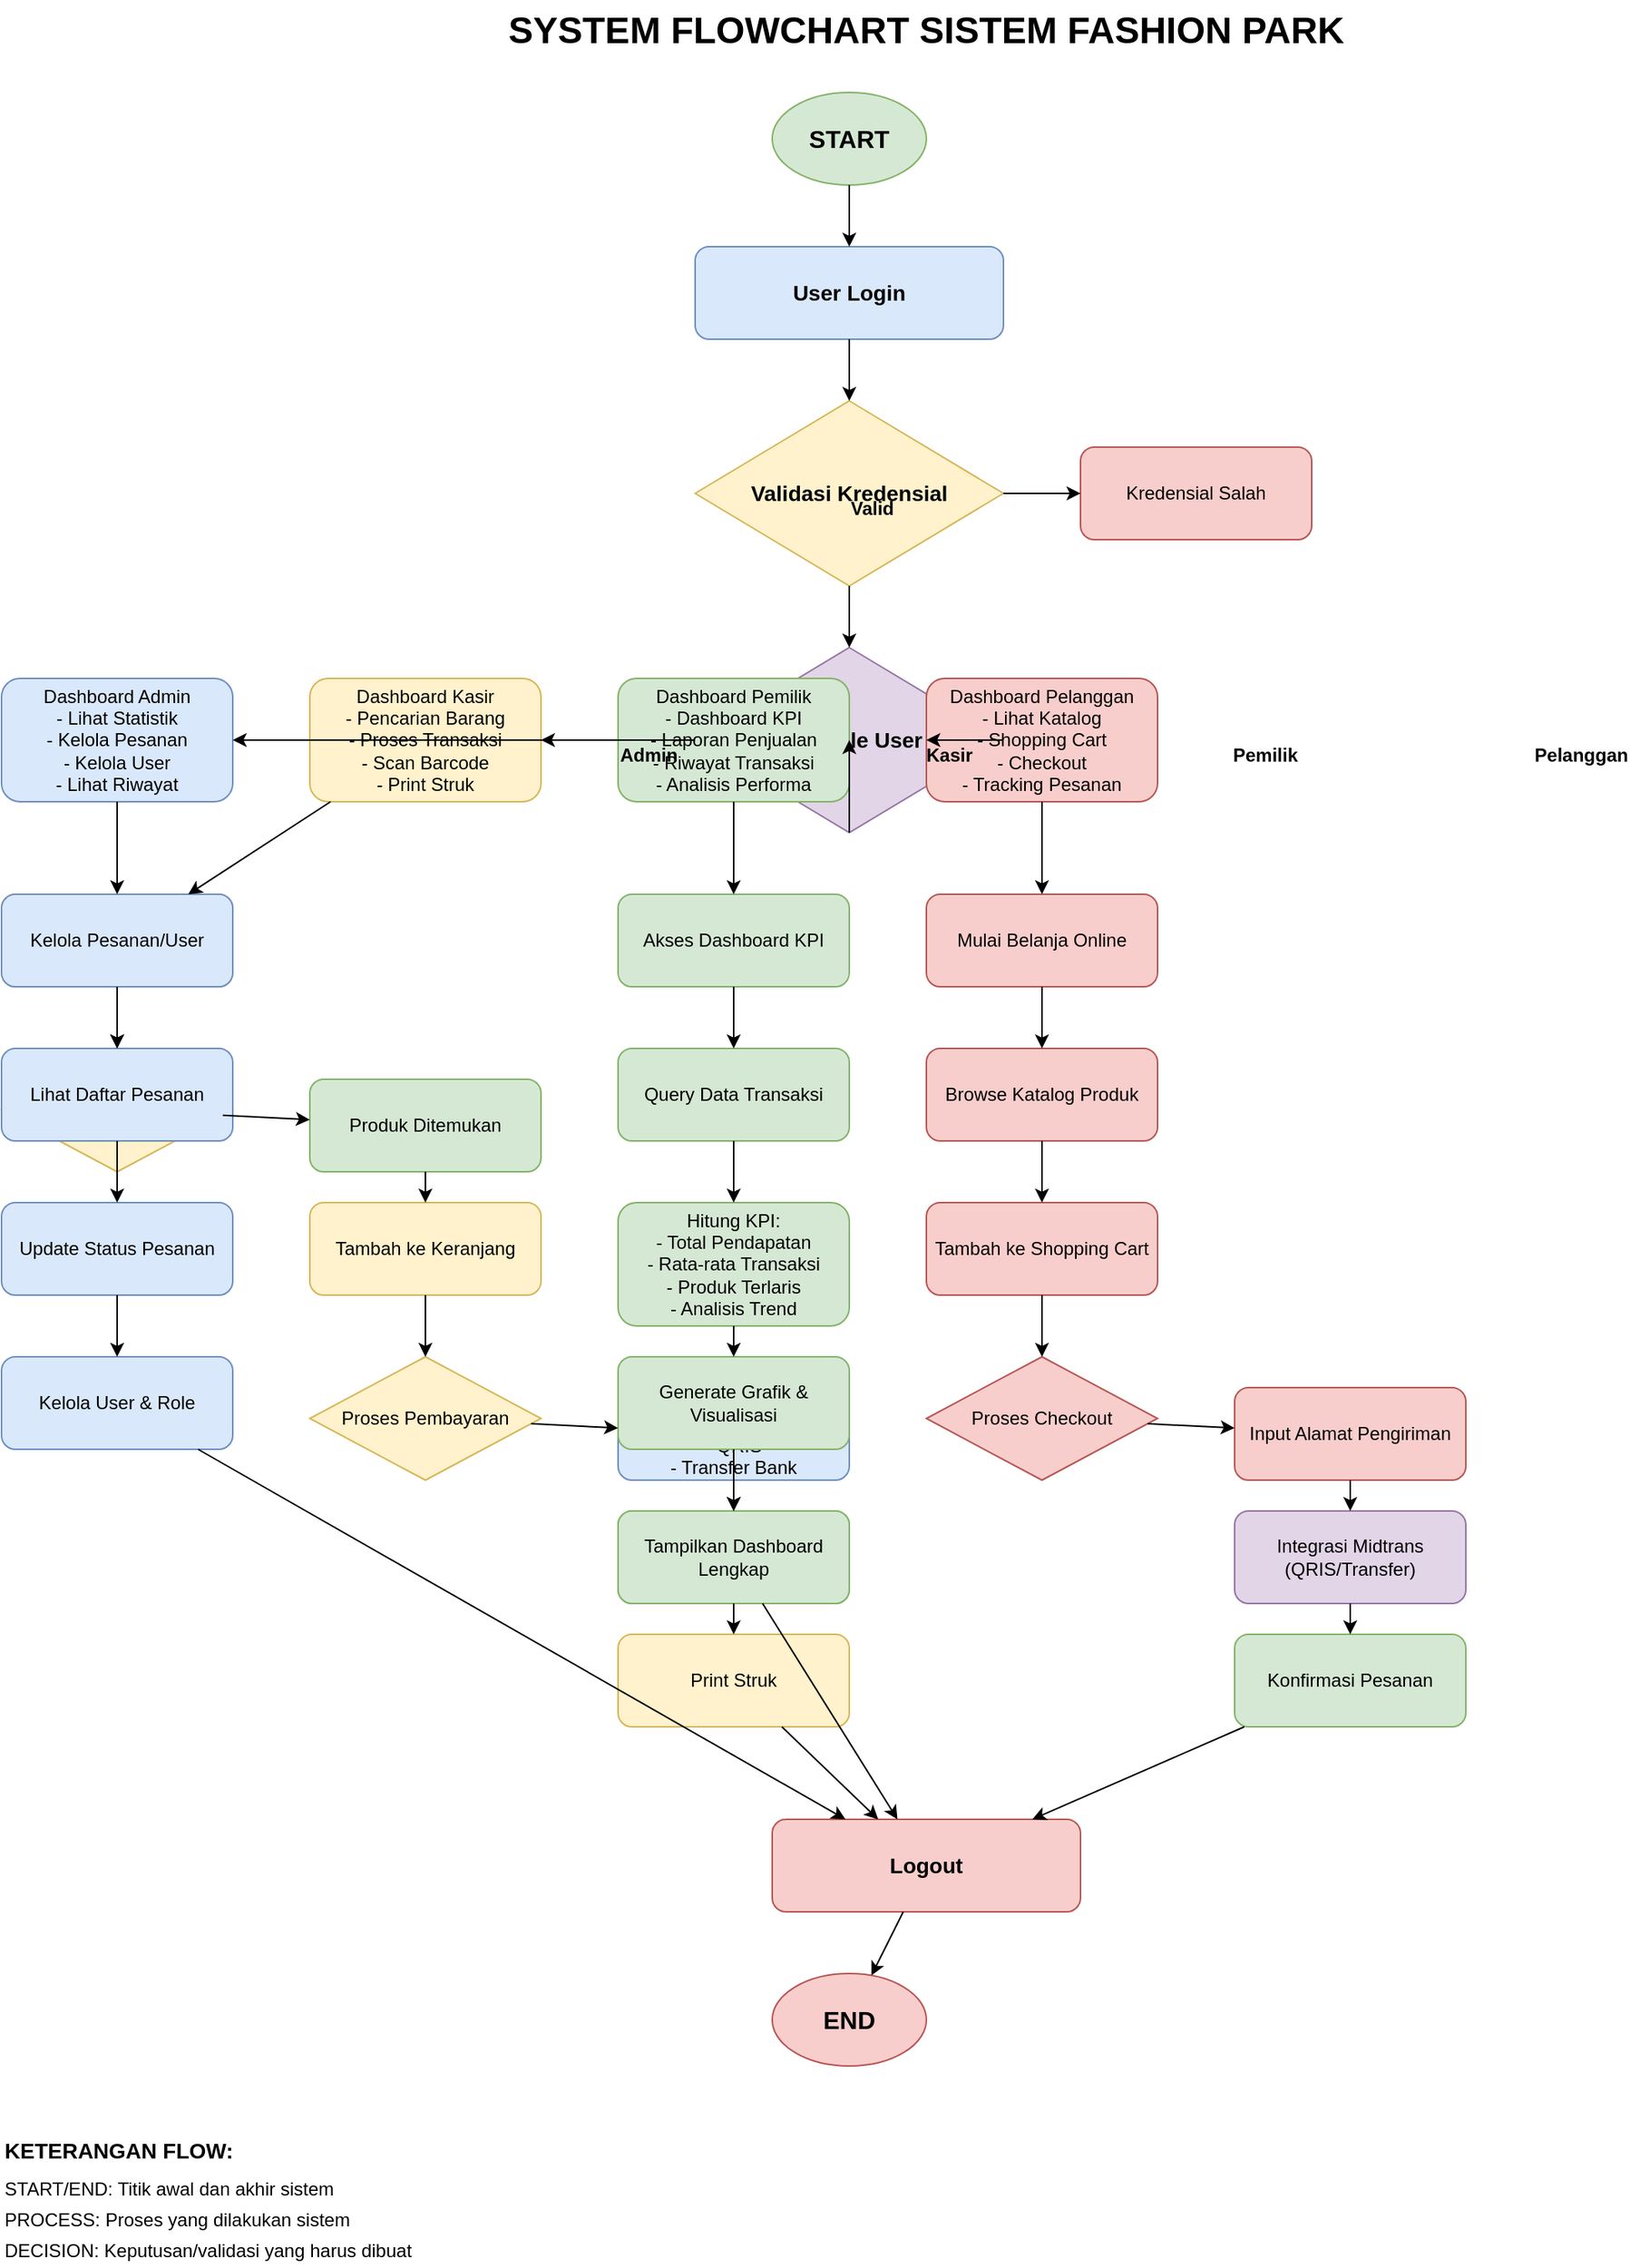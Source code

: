 <?xml version="1.0" encoding="UTF-8"?>
<mxfile version="22.1.16" type="device">
  <diagram name="System Flowchart" id="system-flowchart">
    <mxGraphModel dx="1422" dy="794" grid="1" gridSize="10" guides="1" tooltips="1" connect="1" arrows="1" fold="1" page="1" pageScale="1" pageWidth="1400" pageHeight="1200" math="0" shadow="0">
      <root>
        <mxCell id="0" />
        <mxCell id="1" parent="0" />
        
        <!-- Title -->
        <mxCell id="title" value="SYSTEM FLOWCHART SISTEM FASHION PARK" style="text;html=1;strokeColor=none;fillColor=none;align=center;verticalAlign=middle;whiteSpace=wrap;rounded=0;fontSize=24;fontStyle=1;" vertex="1" parent="1">
          <mxGeometry x="400" y="20" width="600" height="40" as="geometry" />
        </mxCell>
        
        <!-- Start -->
        <mxCell id="start" value="START" style="ellipse;whiteSpace=wrap;html=1;fillColor=#d5e8d4;strokeColor=#82b366;fontSize=16;fontStyle=1;" vertex="1" parent="1">
          <mxGeometry x="600" y="80" width="100" height="60" as="geometry" />
        </mxCell>
        
        <!-- Login Process -->
        <mxCell id="login" value="User Login" style="rounded=1;whiteSpace=wrap;html=1;fillColor=#dae8fc;strokeColor=#6c8ebf;fontSize=14;fontStyle=1;" vertex="1" parent="1">
          <mxGeometry x="550" y="180" width="200" height="60" as="geometry" />
        </mxCell>
        
        <!-- Authentication Check -->
        <mxCell id="auth_check" value="Validasi Kredensial" style="rhombus;whiteSpace=wrap;html=1;fillColor=#fff2cc;strokeColor=#d6b656;fontSize=14;fontStyle=1;" vertex="1" parent="1">
          <mxGeometry x="550" y="280" width="200" height="120" as="geometry" />
        </mxCell>
        
        <!-- Invalid Credentials -->
        <mxCell id="invalid" value="Kredensial Salah" style="rounded=1;whiteSpace=wrap;html=1;fillColor=#f8cecc;strokeColor=#b85450;fontSize=12;" vertex="1" parent="1">
          <mxGeometry x="800" y="310" width="150" height="60" as="geometry" />
        </mxCell>
        
        <!-- Role Check -->
        <mxCell id="role_check" value="Cek Role User" style="rhombus;whiteSpace=wrap;html=1;fillColor=#e1d5e7;strokeColor=#9673a6;fontSize=14;fontStyle=1;" vertex="1" parent="1">
          <mxGeometry x="550" y="440" width="200" height="120" as="geometry" />
        </mxCell>
        
        <!-- Admin Dashboard -->
        <mxCell id="admin_dash" value="Dashboard Admin&#xa;- Lihat Statistik&#xa;- Kelola Pesanan&#xa;- Kelola User&#xa;- Lihat Riwayat" style="rounded=1;whiteSpace=wrap;html=1;fillColor=#dae8fc;strokeColor=#6c8ebf;fontSize=12;" vertex="1" parent="1">
          <mxGeometry x="100" y="460" width="150" height="80" as="geometry" />
        </mxCell>
        
        <!-- Kasir Dashboard -->
        <mxCell id="kasir_dash" value="Dashboard Kasir&#xa;- Pencarian Barang&#xa;- Proses Transaksi&#xa;- Scan Barcode&#xa;- Print Struk" style="rounded=1;whiteSpace=wrap;html=1;fillColor=#fff2cc;strokeColor=#d6b656;fontSize=12;" vertex="1" parent="1">
          <mxGeometry x="300" y="460" width="150" height="80" as="geometry" />
        </mxCell>
        
        <!-- Pemilik Dashboard -->
        <mxCell id="pemilik_dash" value="Dashboard Pemilik&#xa;- Dashboard KPI&#xa;- Laporan Penjualan&#xa;- Riwayat Transaksi&#xa;- Analisis Performa" style="rounded=1;whiteSpace=wrap;html=1;fillColor=#d5e8d4;strokeColor=#82b366;fontSize=12;" vertex="1" parent="1">
          <mxGeometry x="500" y="460" width="150" height="80" as="geometry" />
        </mxCell>
        
        <!-- Pelanggan Dashboard -->
        <mxCell id="pelanggan_dash" value="Dashboard Pelanggan&#xa;- Lihat Katalog&#xa;- Shopping Cart&#xa;- Checkout&#xa;- Tracking Pesanan" style="rounded=1;whiteSpace=wrap;html=1;fillColor=#f8cecc;strokeColor=#b85450;fontSize=12;" vertex="1" parent="1">
          <mxGeometry x="700" y="460" width="150" height="80" as="geometry" />
        </mxCell>
        
        <!-- Transaction Process (Kasir) -->
        <mxCell id="transaction_start" value="Mulai Transaksi" style="rounded=1;whiteSpace=wrap;html=1;fillColor=#fff2cc;strokeColor=#d6b656;fontSize=12;" vertex="1" parent="1">
          <mxGeometry x="100" y="600" width="150" height="60" as="geometry" />
        </mxCell>
        
        <!-- Search Product -->
        <mxCell id="search_product" value="Pencarian Produk&#xa;(Barcode/Nama)" style="rhombus;whiteSpace=wrap;html=1;fillColor=#fff2cc;strokeColor=#d6b656;fontSize=12;" vertex="1" parent="1">
          <mxGeometry x="100" y="700" width="150" height="80" as="geometry" />
        </mxCell>
        
        <!-- Product Found -->
        <mxCell id="product_found" value="Produk Ditemukan" style="rounded=1;whiteSpace=wrap;html=1;fillColor=#d5e8d4;strokeColor=#82b366;fontSize=12;" vertex="1" parent="1">
          <mxGeometry x="300" y="720" width="150" height="60" as="geometry" />
        </mxCell>
        
        <!-- Add to Cart -->
        <mxCell id="add_cart" value="Tambah ke Keranjang" style="rounded=1;whiteSpace=wrap;html=1;fillColor=#fff2cc;strokeColor=#d6b656;fontSize=12;" vertex="1" parent="1">
          <mxGeometry x="300" y="800" width="150" height="60" as="geometry" />
        </mxCell>
        
        <!-- Payment Process -->
        <mxCell id="payment" value="Proses Pembayaran" style="rhombus;whiteSpace=wrap;html=1;fillColor=#fff2cc;strokeColor=#d6b656;fontSize=12;" vertex="1" parent="1">
          <mxGeometry x="300" y="900" width="150" height="80" as="geometry" />
        </mxCell>
        
        <!-- Payment Methods -->
        <mxCell id="payment_methods" value="Metode Pembayaran:&#xa;- Cash&#xa;- QRIS&#xa;- Transfer Bank" style="rounded=1;whiteSpace=wrap;html=1;fillColor=#dae8fc;strokeColor=#6c8ebf;fontSize=12;" vertex="1" parent="1">
          <mxGeometry x="500" y="920" width="150" height="60" as="geometry" />
        </mxCell>
        
        <!-- Update Stock -->
        <mxCell id="update_stock" value="Update Stok Otomatis" style="rounded=1;whiteSpace=wrap;html=1;fillColor=#d5e8d4;strokeColor=#82b366;fontSize=12;" vertex="1" parent="1">
          <mxGeometry x="500" y="1000" width="150" height="60" as="geometry" />
        </mxCell>
        
        <!-- Print Receipt -->
        <mxCell id="print_receipt" value="Print Struk" style="rounded=1;whiteSpace=wrap;html=1;fillColor=#fff2cc;strokeColor=#d6b656;fontSize=12;" vertex="1" parent="1">
          <mxGeometry x="500" y="1080" width="150" height="60" as="geometry" />
        </mxCell>
        
        <!-- Online Shopping Process (Pelanggan) -->
        <mxCell id="online_start" value="Mulai Belanja Online" style="rounded=1;whiteSpace=wrap;html=1;fillColor=#f8cecc;strokeColor=#b85450;fontSize=12;" vertex="1" parent="1">
          <mxGeometry x="700" y="600" width="150" height="60" as="geometry" />
        </mxCell>
        
        <!-- Browse Catalog -->
        <mxCell id="browse_catalog" value="Browse Katalog Produk" style="rounded=1;whiteSpace=wrap;html=1;fillColor=#f8cecc;strokeColor=#b85450;fontSize=12;" vertex="1" parent="1">
          <mxGeometry x="700" y="700" width="150" height="60" as="geometry" />
        </mxCell>
        
        <!-- Add to Shopping Cart -->
        <mxCell id="add_shopping_cart" value="Tambah ke Shopping Cart" style="rounded=1;whiteSpace=wrap;html=1;fillColor=#f8cecc;strokeColor=#b85450;fontSize=12;" vertex="1" parent="1">
          <mxGeometry x="700" y="800" width="150" height="60" as="geometry" />
        </mxCell>
        
        <!-- Checkout -->
        <mxCell id="checkout" value="Proses Checkout" style="rhombus;whiteSpace=wrap;html=1;fillColor=#f8cecc;strokeColor=#b85450;fontSize=12;" vertex="1" parent="1">
          <mxGeometry x="700" y="900" width="150" height="80" as="geometry" />
        </mxCell>
        
        <!-- Shipping Address -->
        <mxCell id="shipping_address" value="Input Alamat Pengiriman" style="rounded=1;whiteSpace=wrap;html=1;fillColor=#f8cecc;strokeColor=#b85450;fontSize=12;" vertex="1" parent="1">
          <mxGeometry x="900" y="920" width="150" height="60" as="geometry" />
        </mxCell>
        
        <!-- Payment Gateway -->
        <mxCell id="payment_gateway" value="Integrasi Midtrans&#xa;(QRIS/Transfer)" style="rounded=1;whiteSpace=wrap;html=1;fillColor=#e1d5e7;strokeColor=#9673a6;fontSize=12;" vertex="1" parent="1">
          <mxGeometry x="900" y="1000" width="150" height="60" as="geometry" />
        </mxCell>
        
        <!-- Order Confirmation -->
        <mxCell id="order_confirmation" value="Konfirmasi Pesanan" style="rounded=1;whiteSpace=wrap;html=1;fillColor=#d5e8d4;strokeColor=#82b366;fontSize=12;" vertex="1" parent="1">
          <mxGeometry x="900" y="1080" width="150" height="60" as="geometry" />
        </mxCell>
        
        <!-- Dashboard KPI Process (Pemilik) -->
        <mxCell id="kpi_start" value="Akses Dashboard KPI" style="rounded=1;whiteSpace=wrap;html=1;fillColor=#d5e8d4;strokeColor=#82b366;fontSize=12;" vertex="1" parent="1">
          <mxGeometry x="500" y="600" width="150" height="60" as="geometry" />
        </mxCell>
        
        <!-- Query Data -->
        <mxCell id="query_data" value="Query Data Transaksi" style="rounded=1;whiteSpace=wrap;html=1;fillColor=#d5e8d4;strokeColor=#82b366;fontSize=12;" vertex="1" parent="1">
          <mxGeometry x="500" y="700" width="150" height="60" as="geometry" />
        </mxCell>
        
        <!-- Calculate KPI -->
        <mxCell id="calculate_kpi" value="Hitung KPI:&#xa;- Total Pendapatan&#xa;- Rata-rata Transaksi&#xa;- Produk Terlaris&#xa;- Analisis Trend" style="rounded=1;whiteSpace=wrap;html=1;fillColor=#d5e8d4;strokeColor=#82b366;fontSize=12;" vertex="1" parent="1">
          <mxGeometry x="500" y="800" width="150" height="80" as="geometry" />
        </mxCell>
        
        <!-- Generate Charts -->
        <mxCell id="generate_charts" value="Generate Grafik &amp; Visualisasi" style="rounded=1;whiteSpace=wrap;html=1;fillColor=#d5e8d4;strokeColor=#82b366;fontSize=12;" vertex="1" parent="1">
          <mxGeometry x="500" y="900" width="150" height="60" as="geometry" />
        </mxCell>
        
        <!-- Display Dashboard -->
        <mxCell id="display_dashboard" value="Tampilkan Dashboard Lengkap" style="rounded=1;whiteSpace=wrap;html=1;fillColor=#d5e8d4;strokeColor=#82b366;fontSize=12;" vertex="1" parent="1">
          <mxGeometry x="500" y="1000" width="150" height="60" as="geometry" />
        </mxCell>
        
        <!-- Admin Management Process -->
        <mxCell id="admin_start" value="Kelola Pesanan/User" style="rounded=1;whiteSpace=wrap;html=1;fillColor=#dae8fc;strokeColor=#6c8ebf;fontSize=12;" vertex="1" parent="1">
          <mxGeometry x="100" y="600" width="150" height="60" as="geometry" />
        </mxCell>
        
        <!-- View Orders -->
        <mxCell id="view_orders" value="Lihat Daftar Pesanan" style="rounded=1;whiteSpace=wrap;html=1;fillColor=#dae8fc;strokeColor=#6c8ebf;fontSize=12;" vertex="1" parent="1">
          <mxGeometry x="100" y="700" width="150" height="60" as="geometry" />
        </mxCell>
        
        <!-- Update Order Status -->
        <mxCell id="update_order" value="Update Status Pesanan" style="rounded=1;whiteSpace=wrap;html=1;fillColor=#dae8fc;strokeColor=#6c8ebf;fontSize=12;" vertex="1" parent="1">
          <mxGeometry x="100" y="800" width="150" height="60" as="geometry" />
        </mxCell>
        
        <!-- User Management -->
        <mxCell id="user_management" value="Kelola User &amp; Role" style="rounded=1;whiteSpace=wrap;html=1;fillColor=#dae8fc;strokeColor=#6c8ebf;fontSize=12;" vertex="1" parent="1">
          <mxGeometry x="100" y="900" width="150" height="60" as="geometry" />
        </mxCell>
        
        <!-- Logout -->
        <mxCell id="logout" value="Logout" style="rounded=1;whiteSpace=wrap;html=1;fillColor=#f8cecc;strokeColor=#b85450;fontSize=14;fontStyle=1;" vertex="1" parent="1">
          <mxGeometry x="600" y="1200" width="200" height="60" as="geometry" />
        </mxCell>
        
        <!-- End -->
        <mxCell id="end" value="END" style="ellipse;whiteSpace=wrap;html=1;fillColor=#f8cecc;strokeColor=#b85450;fontSize=16;fontStyle=1;" vertex="1" parent="1">
          <mxGeometry x="600" y="1300" width="100" height="60" as="geometry" />
        </mxCell>
        
        <!-- Connections -->
        <!-- Start to Login -->
        <mxCell id="edge1" edge="1" parent="1" source="start" target="login">
          <mxGeometry relative="1" as="geometry" />
        </mxCell>
        
        <!-- Login to Auth Check -->
        <mxCell id="edge2" edge="1" parent="1" source="login" target="auth_check">
          <mxGeometry relative="1" as="geometry" />
        </mxCell>
        
        <!-- Auth Check to Invalid -->
        <mxCell id="edge3" edge="1" parent="1" source="auth_check" target="invalid">
          <mxGeometry relative="1" as="geometry" />
        </mxCell>
        
        <!-- Auth Check to Role Check -->
        <mxCell id="edge4" edge="1" parent="1" source="auth_check" target="role_check">
          <mxGeometry relative="1" as="geometry" />
        </mxCell>
        
        <!-- Role Check to Admin -->
        <mxCell id="edge5" edge="1" parent="1" source="role_check" target="admin_dash">
          <mxGeometry relative="1" as="geometry" />
        </mxCell>
        
        <!-- Role Check to Kasir -->
        <mxCell id="edge6" edge="1" parent="1" source="role_check" target="kasir_dash">
          <mxGeometry relative="1" as="geometry" />
        </mxCell>
        
        <!-- Role Check to Pemilik -->
        <mxCell id="edge7" edge="1" parent="1" source="role_check" target="pemilik_dash">
          <mxGeometry relative="1" as="geometry" />
        </mxCell>
        
        <!-- Role Check to Pelanggan -->
        <mxCell id="edge8" edge="1" parent="1" source="role_check" target="pelanggan_dash">
          <mxGeometry relative="1" as="geometry" />
        </mxCell>
        
        <!-- Kasir Dashboard to Transaction -->
        <mxCell id="edge9" edge="1" parent="1" source="kasir_dash" target="transaction_start">
          <mxGeometry relative="1" as="geometry" />
        </mxCell>
        
        <!-- Transaction to Search -->
        <mxCell id="edge10" edge="1" parent="1" source="transaction_start" target="search_product">
          <mxGeometry relative="1" as="geometry" />
        </mxCell>
        
        <!-- Search to Product Found -->
        <mxCell id="edge11" edge="1" parent="1" source="search_product" target="product_found">
          <mxGeometry relative="1" as="geometry" />
        </mxCell>
        
        <!-- Product Found to Add Cart -->
        <mxCell id="edge12" edge="1" parent="1" source="product_found" target="add_cart">
          <mxGeometry relative="1" as="geometry" />
        </mxCell>
        
        <!-- Add Cart to Payment -->
        <mxCell id="edge13" edge="1" parent="1" source="add_cart" target="payment">
          <mxGeometry relative="1" as="geometry" />
        </mxCell>
        
        <!-- Payment to Methods -->
        <mxCell id="edge14" edge="1" parent="1" source="payment" target="payment_methods">
          <mxGeometry relative="1" as="geometry" />
        </mxCell>
        
        <!-- Methods to Update Stock -->
        <mxCell id="edge15" edge="1" parent="1" source="payment_methods" target="update_stock">
          <mxGeometry relative="1" as="geometry" />
        </mxCell>
        
        <!-- Update Stock to Print -->
        <mxCell id="edge16" edge="1" parent="1" source="update_stock" target="print_receipt">
          <mxGeometry relative="1" as="geometry" />
        </mxCell>
        
        <!-- Pelanggan Dashboard to Online -->
        <mxCell id="edge17" edge="1" parent="1" source="pelanggan_dash" target="online_start">
          <mxGeometry relative="1" as="geometry" />
        </mxCell>
        
        <!-- Online to Browse -->
        <mxCell id="edge18" edge="1" parent="1" source="online_start" target="browse_catalog">
          <mxGeometry relative="1" as="geometry" />
        </mxCell>
        
        <!-- Browse to Add Cart -->
        <mxCell id="edge19" edge="1" parent="1" source="browse_catalog" target="add_shopping_cart">
          <mxGeometry relative="1" as="geometry" />
        </mxCell>
        
        <!-- Add Cart to Checkout -->
        <mxCell id="edge20" edge="1" parent="1" source="add_shopping_cart" target="checkout">
          <mxGeometry relative="1" as="geometry" />
        </mxCell>
        
        <!-- Checkout to Shipping -->
        <mxCell id="edge21" edge="1" parent="1" source="checkout" target="shipping_address">
          <mxGeometry relative="1" as="geometry" />
        </mxCell>
        
        <!-- Shipping to Payment Gateway -->
        <mxCell id="edge22" edge="1" parent="1" source="shipping_address" target="payment_gateway">
          <mxGeometry relative="1" as="geometry" />
        </mxCell>
        
        <!-- Gateway to Confirmation -->
        <mxCell id="edge23" edge="1" parent="1" source="payment_gateway" target="order_confirmation">
          <mxGeometry relative="1" as="geometry" />
        </mxCell>
        
        <!-- Pemilik Dashboard to KPI -->
        <mxCell id="edge24" edge="1" parent="1" source="pemilik_dash" target="kpi_start">
          <mxGeometry relative="1" as="geometry" />
        </mxCell>
        
        <!-- KPI to Query -->
        <mxCell id="edge25" edge="1" parent="1" source="kpi_start" target="query_data">
          <mxGeometry relative="1" as="geometry" />
        </mxCell>
        
        <!-- Query to Calculate -->
        <mxCell id="edge26" edge="1" parent="1" source="query_data" target="calculate_kpi">
          <mxGeometry relative="1" as="geometry" />
        </mxCell>
        
        <!-- Calculate to Charts -->
        <mxCell id="edge27" edge="1" parent="1" source="calculate_kpi" target="generate_charts">
          <mxGeometry relative="1" as="geometry" />
        </mxCell>
        
        <!-- Charts to Display -->
        <mxCell id="edge28" edge="1" parent="1" source="generate_charts" target="display_dashboard">
          <mxGeometry relative="1" as="geometry" />
        </mxCell>
        
        <!-- Admin Dashboard to Management -->
        <mxCell id="edge29" edge="1" parent="1" source="admin_dash" target="admin_start">
          <mxGeometry relative="1" as="geometry" />
        </mxCell>
        
        <!-- Admin to View Orders -->
        <mxCell id="edge30" edge="1" parent="1" source="admin_start" target="view_orders">
          <mxGeometry relative="1" as="geometry" />
        </mxCell>
        
        <!-- View Orders to Update -->
        <mxCell id="edge31" edge="1" parent="1" source="view_orders" target="update_order">
          <mxGeometry relative="1" as="geometry" />
        </mxCell>
        
        <!-- Update to User Management -->
        <mxCell id="edge32" edge="1" parent="1" source="update_order" target="user_management">
          <mxGeometry relative="1" as="geometry" />
        </mxCell>
        
        <!-- All to Logout -->
        <mxCell id="edge33" edge="1" parent="1" source="print_receipt" target="logout">
          <mxGeometry relative="1" as="geometry" />
        </mxCell>
        
        <mxCell id="edge34" edge="1" parent="1" source="order_confirmation" target="logout">
          <mxGeometry relative="1" as="geometry" />
        </mxCell>
        
        <mxCell id="edge35" edge="1" parent="1" source="display_dashboard" target="logout">
          <mxGeometry relative="1" as="geometry" />
        </mxCell>
        
        <mxCell id="edge36" edge="1" parent="1" source="user_management" target="logout">
          <mxGeometry relative="1" as="geometry" />
        </mxCell>
        
        <!-- Logout to End -->
        <mxCell id="edge37" edge="1" parent="1" source="logout" target="end">
          <mxGeometry relative="1" as="geometry" />
        </mxCell>
        
        <!-- Labels -->
        <mxCell id="label1" value="Valid" style="text;html=1;strokeColor=none;fillColor=none;align=center;verticalAlign=middle;whiteSpace=wrap;rounded=0;fontSize=12;fontStyle=1;" vertex="1" parent="1">
          <mxGeometry x="650" y="340" width="30" height="20" as="geometry" />
        </mxCell>
        
        <mxCell id="label2" value="Admin" style="text;html=1;strokeColor=none;fillColor=none;align=center;verticalAlign=middle;whiteSpace=wrap;rounded=0;fontSize=12;fontStyle=1;" vertex="1" parent="1">
          <mxGeometry x="500" y="500" width="40" height="20" as="geometry" />
        </mxCell>
        
        <mxCell id="label3" value="Kasir" style="text;html=1;strokeColor=none;fillColor=none;align=center;verticalAlign=middle;whiteSpace=wrap;rounded=0;fontSize=12;fontStyle=1;" vertex="1" parent="1">
          <mxGeometry x="700" y="500" width="30" height="20" as="geometry" />
        </mxCell>
        
        <mxCell id="label4" value="Pemilik" style="text;html=1;strokeColor=none;fillColor=none;align=center;verticalAlign=middle;whiteSpace=wrap;rounded=0;fontSize=12;fontStyle=1;" vertex="1" parent="1">
          <mxGeometry x="900" y="500" width="40" height="20" as="geometry" />
        </mxCell>
        
        <mxCell id="label5" value="Pelanggan" style="text;html=1;strokeColor=none;fillColor=none;align=center;verticalAlign=middle;whiteSpace=wrap;rounded=0;fontSize=12;fontStyle=1;" vertex="1" parent="1">
          <mxGeometry x="1100" y="500" width="50" height="20" as="geometry" />
        </mxCell>
        
        <!-- Legend -->
        <mxCell id="legend" value="KETERANGAN FLOW:" style="text;html=1;strokeColor=none;fillColor=none;align=left;verticalAlign=middle;whiteSpace=wrap;rounded=0;fontSize=14;fontStyle=1;" vertex="1" parent="1">
          <mxGeometry x="100" y="1400" width="200" height="30" as="geometry" />
        </mxCell>
        
        <mxCell id="legend_start" value="START/END: Titik awal dan akhir sistem" style="text;html=1;strokeColor=none;fillColor=none;align=left;verticalAlign=middle;whiteSpace=wrap;rounded=0;fontSize=12;" vertex="1" parent="1">
          <mxGeometry x="100" y="1430" width="300" height="20" as="geometry" />
        </mxCell>
        
        <mxCell id="legend_process" value="PROCESS: Proses yang dilakukan sistem" style="text;html=1;strokeColor=none;fillColor=none;align=left;verticalAlign=middle;whiteSpace=wrap;rounded=0;fontSize=12;" vertex="1" parent="1">
          <mxGeometry x="100" y="1450" width="300" height="20" as="geometry" />
        </mxCell>
        
        <mxCell id="legend_decision" value="DECISION: Keputusan/validasi yang harus dibuat" style="text;html=1;strokeColor=none;fillColor=none;align=left;verticalAlign=middle;whiteSpace=wrap;rounded=0;fontSize=12;" vertex="1" parent="1">
          <mxGeometry x="100" y="1470" width="300" height="20" as="geometry" />
        </mxCell>
        
      </root>
    </mxGraphModel>
  </diagram>
</mxfile>
